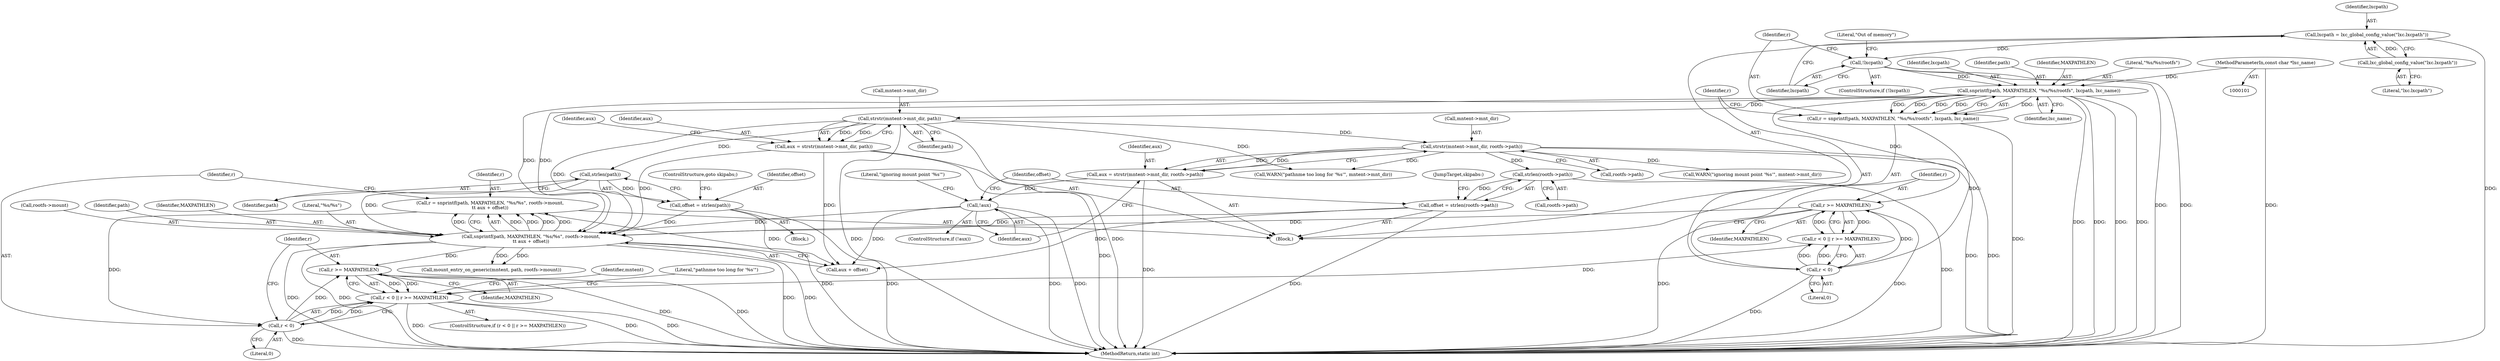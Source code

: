 digraph "0_lxc_592fd47a6245508b79fe6ac819fe6d3b2c1289be_6@API" {
"1000188" [label="(Call,r = snprintf(path, MAXPATHLEN, \"%s/%s\", rootfs->mount,\n\t\t aux + offset))"];
"1000190" [label="(Call,snprintf(path, MAXPATHLEN, \"%s/%s\", rootfs->mount,\n\t\t aux + offset))"];
"1000147" [label="(Call,strstr(mntent->mnt_dir, path))"];
"1000130" [label="(Call,snprintf(path, MAXPATHLEN, \"%s/%s/rootfs\", lxcpath, lxc_name))"];
"1000120" [label="(Call,!lxcpath)"];
"1000115" [label="(Call,lxcpath = lxc_global_config_value(\"lxc.lxcpath\"))"];
"1000117" [label="(Call,lxc_global_config_value(\"lxc.lxcpath\"))"];
"1000104" [label="(MethodParameterIn,const char *lxc_name)"];
"1000157" [label="(Call,strlen(path))"];
"1000141" [label="(Call,r >= MAXPATHLEN)"];
"1000138" [label="(Call,r < 0)"];
"1000128" [label="(Call,r = snprintf(path, MAXPATHLEN, \"%s/%s/rootfs\", lxcpath, lxc_name))"];
"1000171" [label="(Call,!aux)"];
"1000161" [label="(Call,aux = strstr(mntent->mnt_dir, rootfs->path))"];
"1000163" [label="(Call,strstr(mntent->mnt_dir, rootfs->path))"];
"1000145" [label="(Call,aux = strstr(mntent->mnt_dir, path))"];
"1000181" [label="(Call,offset = strlen(rootfs->path))"];
"1000183" [label="(Call,strlen(rootfs->path))"];
"1000155" [label="(Call,offset = strlen(path))"];
"1000202" [label="(Call,r < 0)"];
"1000201" [label="(Call,r < 0 || r >= MAXPATHLEN)"];
"1000205" [label="(Call,r >= MAXPATHLEN)"];
"1000162" [label="(Identifier,aux)"];
"1000200" [label="(ControlStructure,if (r < 0 || r >= MAXPATHLEN))"];
"1000104" [label="(MethodParameterIn,const char *lxc_name)"];
"1000105" [label="(Block,)"];
"1000194" [label="(Call,rootfs->mount)"];
"1000205" [label="(Call,r >= MAXPATHLEN)"];
"1000116" [label="(Identifier,lxcpath)"];
"1000145" [label="(Call,aux = strstr(mntent->mnt_dir, path))"];
"1000153" [label="(Identifier,aux)"];
"1000171" [label="(Call,!aux)"];
"1000135" [label="(Identifier,lxc_name)"];
"1000159" [label="(ControlStructure,goto skipabs;)"];
"1000181" [label="(Call,offset = strlen(rootfs->path))"];
"1000124" [label="(Literal,\"Out of memory\")"];
"1000143" [label="(Identifier,MAXPATHLEN)"];
"1000163" [label="(Call,strstr(mntent->mnt_dir, rootfs->path))"];
"1000154" [label="(Block,)"];
"1000133" [label="(Literal,\"%s/%s/rootfs\")"];
"1000191" [label="(Identifier,path)"];
"1000119" [label="(ControlStructure,if (!lxcpath))"];
"1000161" [label="(Call,aux = strstr(mntent->mnt_dir, rootfs->path))"];
"1000170" [label="(ControlStructure,if (!aux))"];
"1000167" [label="(Call,rootfs->path)"];
"1000164" [label="(Call,mntent->mnt_dir)"];
"1000134" [label="(Identifier,lxcpath)"];
"1000158" [label="(Identifier,path)"];
"1000183" [label="(Call,strlen(rootfs->path))"];
"1000138" [label="(Call,r < 0)"];
"1000120" [label="(Call,!lxcpath)"];
"1000189" [label="(Identifier,r)"];
"1000129" [label="(Identifier,r)"];
"1000201" [label="(Call,r < 0 || r >= MAXPATHLEN)"];
"1000187" [label="(JumpTarget,skipabs:)"];
"1000174" [label="(Call,WARN(\"ignoring mount point '%s'\", mntent->mnt_dir))"];
"1000155" [label="(Call,offset = strlen(path))"];
"1000224" [label="(MethodReturn,static int)"];
"1000147" [label="(Call,strstr(mntent->mnt_dir, path))"];
"1000148" [label="(Call,mntent->mnt_dir)"];
"1000121" [label="(Identifier,lxcpath)"];
"1000192" [label="(Identifier,MAXPATHLEN)"];
"1000151" [label="(Identifier,path)"];
"1000219" [label="(Identifier,mntent)"];
"1000131" [label="(Identifier,path)"];
"1000117" [label="(Call,lxc_global_config_value(\"lxc.lxcpath\"))"];
"1000139" [label="(Identifier,r)"];
"1000128" [label="(Call,r = snprintf(path, MAXPATHLEN, \"%s/%s/rootfs\", lxcpath, lxc_name))"];
"1000146" [label="(Identifier,aux)"];
"1000157" [label="(Call,strlen(path))"];
"1000188" [label="(Call,r = snprintf(path, MAXPATHLEN, \"%s/%s\", rootfs->mount,\n\t\t aux + offset))"];
"1000190" [label="(Call,snprintf(path, MAXPATHLEN, \"%s/%s\", rootfs->mount,\n\t\t aux + offset))"];
"1000175" [label="(Literal,\"ignoring mount point '%s'\")"];
"1000202" [label="(Call,r < 0)"];
"1000207" [label="(Identifier,MAXPATHLEN)"];
"1000209" [label="(Call,WARN(\"pathnme too long for '%s'\", mntent->mnt_dir))"];
"1000140" [label="(Literal,0)"];
"1000218" [label="(Call,mount_entry_on_generic(mntent, path, rootfs->mount))"];
"1000197" [label="(Call,aux + offset)"];
"1000142" [label="(Identifier,r)"];
"1000193" [label="(Literal,\"%s/%s\")"];
"1000137" [label="(Call,r < 0 || r >= MAXPATHLEN)"];
"1000210" [label="(Literal,\"pathnme too long for '%s'\")"];
"1000182" [label="(Identifier,offset)"];
"1000172" [label="(Identifier,aux)"];
"1000184" [label="(Call,rootfs->path)"];
"1000203" [label="(Identifier,r)"];
"1000115" [label="(Call,lxcpath = lxc_global_config_value(\"lxc.lxcpath\"))"];
"1000156" [label="(Identifier,offset)"];
"1000141" [label="(Call,r >= MAXPATHLEN)"];
"1000130" [label="(Call,snprintf(path, MAXPATHLEN, \"%s/%s/rootfs\", lxcpath, lxc_name))"];
"1000118" [label="(Literal,\"lxc.lxcpath\")"];
"1000206" [label="(Identifier,r)"];
"1000204" [label="(Literal,0)"];
"1000132" [label="(Identifier,MAXPATHLEN)"];
"1000188" -> "1000105"  [label="AST: "];
"1000188" -> "1000190"  [label="CFG: "];
"1000189" -> "1000188"  [label="AST: "];
"1000190" -> "1000188"  [label="AST: "];
"1000203" -> "1000188"  [label="CFG: "];
"1000188" -> "1000224"  [label="DDG: "];
"1000190" -> "1000188"  [label="DDG: "];
"1000190" -> "1000188"  [label="DDG: "];
"1000190" -> "1000188"  [label="DDG: "];
"1000190" -> "1000188"  [label="DDG: "];
"1000190" -> "1000188"  [label="DDG: "];
"1000188" -> "1000202"  [label="DDG: "];
"1000190" -> "1000197"  [label="CFG: "];
"1000191" -> "1000190"  [label="AST: "];
"1000192" -> "1000190"  [label="AST: "];
"1000193" -> "1000190"  [label="AST: "];
"1000194" -> "1000190"  [label="AST: "];
"1000197" -> "1000190"  [label="AST: "];
"1000190" -> "1000224"  [label="DDG: "];
"1000190" -> "1000224"  [label="DDG: "];
"1000190" -> "1000224"  [label="DDG: "];
"1000190" -> "1000224"  [label="DDG: "];
"1000147" -> "1000190"  [label="DDG: "];
"1000157" -> "1000190"  [label="DDG: "];
"1000130" -> "1000190"  [label="DDG: "];
"1000130" -> "1000190"  [label="DDG: "];
"1000141" -> "1000190"  [label="DDG: "];
"1000171" -> "1000190"  [label="DDG: "];
"1000145" -> "1000190"  [label="DDG: "];
"1000181" -> "1000190"  [label="DDG: "];
"1000155" -> "1000190"  [label="DDG: "];
"1000190" -> "1000205"  [label="DDG: "];
"1000190" -> "1000218"  [label="DDG: "];
"1000190" -> "1000218"  [label="DDG: "];
"1000147" -> "1000145"  [label="AST: "];
"1000147" -> "1000151"  [label="CFG: "];
"1000148" -> "1000147"  [label="AST: "];
"1000151" -> "1000147"  [label="AST: "];
"1000145" -> "1000147"  [label="CFG: "];
"1000147" -> "1000224"  [label="DDG: "];
"1000147" -> "1000224"  [label="DDG: "];
"1000147" -> "1000145"  [label="DDG: "];
"1000147" -> "1000145"  [label="DDG: "];
"1000130" -> "1000147"  [label="DDG: "];
"1000147" -> "1000157"  [label="DDG: "];
"1000147" -> "1000163"  [label="DDG: "];
"1000147" -> "1000209"  [label="DDG: "];
"1000130" -> "1000128"  [label="AST: "];
"1000130" -> "1000135"  [label="CFG: "];
"1000131" -> "1000130"  [label="AST: "];
"1000132" -> "1000130"  [label="AST: "];
"1000133" -> "1000130"  [label="AST: "];
"1000134" -> "1000130"  [label="AST: "];
"1000135" -> "1000130"  [label="AST: "];
"1000128" -> "1000130"  [label="CFG: "];
"1000130" -> "1000224"  [label="DDG: "];
"1000130" -> "1000224"  [label="DDG: "];
"1000130" -> "1000224"  [label="DDG: "];
"1000130" -> "1000224"  [label="DDG: "];
"1000130" -> "1000128"  [label="DDG: "];
"1000130" -> "1000128"  [label="DDG: "];
"1000130" -> "1000128"  [label="DDG: "];
"1000130" -> "1000128"  [label="DDG: "];
"1000130" -> "1000128"  [label="DDG: "];
"1000120" -> "1000130"  [label="DDG: "];
"1000104" -> "1000130"  [label="DDG: "];
"1000130" -> "1000141"  [label="DDG: "];
"1000120" -> "1000119"  [label="AST: "];
"1000120" -> "1000121"  [label="CFG: "];
"1000121" -> "1000120"  [label="AST: "];
"1000124" -> "1000120"  [label="CFG: "];
"1000129" -> "1000120"  [label="CFG: "];
"1000120" -> "1000224"  [label="DDG: "];
"1000120" -> "1000224"  [label="DDG: "];
"1000115" -> "1000120"  [label="DDG: "];
"1000115" -> "1000105"  [label="AST: "];
"1000115" -> "1000117"  [label="CFG: "];
"1000116" -> "1000115"  [label="AST: "];
"1000117" -> "1000115"  [label="AST: "];
"1000121" -> "1000115"  [label="CFG: "];
"1000115" -> "1000224"  [label="DDG: "];
"1000117" -> "1000115"  [label="DDG: "];
"1000117" -> "1000118"  [label="CFG: "];
"1000118" -> "1000117"  [label="AST: "];
"1000104" -> "1000101"  [label="AST: "];
"1000104" -> "1000224"  [label="DDG: "];
"1000157" -> "1000155"  [label="AST: "];
"1000157" -> "1000158"  [label="CFG: "];
"1000158" -> "1000157"  [label="AST: "];
"1000155" -> "1000157"  [label="CFG: "];
"1000157" -> "1000155"  [label="DDG: "];
"1000141" -> "1000137"  [label="AST: "];
"1000141" -> "1000143"  [label="CFG: "];
"1000142" -> "1000141"  [label="AST: "];
"1000143" -> "1000141"  [label="AST: "];
"1000137" -> "1000141"  [label="CFG: "];
"1000141" -> "1000224"  [label="DDG: "];
"1000141" -> "1000224"  [label="DDG: "];
"1000141" -> "1000137"  [label="DDG: "];
"1000141" -> "1000137"  [label="DDG: "];
"1000138" -> "1000141"  [label="DDG: "];
"1000138" -> "1000137"  [label="AST: "];
"1000138" -> "1000140"  [label="CFG: "];
"1000139" -> "1000138"  [label="AST: "];
"1000140" -> "1000138"  [label="AST: "];
"1000142" -> "1000138"  [label="CFG: "];
"1000137" -> "1000138"  [label="CFG: "];
"1000138" -> "1000224"  [label="DDG: "];
"1000138" -> "1000137"  [label="DDG: "];
"1000138" -> "1000137"  [label="DDG: "];
"1000128" -> "1000138"  [label="DDG: "];
"1000128" -> "1000105"  [label="AST: "];
"1000129" -> "1000128"  [label="AST: "];
"1000139" -> "1000128"  [label="CFG: "];
"1000128" -> "1000224"  [label="DDG: "];
"1000171" -> "1000170"  [label="AST: "];
"1000171" -> "1000172"  [label="CFG: "];
"1000172" -> "1000171"  [label="AST: "];
"1000175" -> "1000171"  [label="CFG: "];
"1000182" -> "1000171"  [label="CFG: "];
"1000171" -> "1000224"  [label="DDG: "];
"1000171" -> "1000224"  [label="DDG: "];
"1000161" -> "1000171"  [label="DDG: "];
"1000171" -> "1000197"  [label="DDG: "];
"1000161" -> "1000105"  [label="AST: "];
"1000161" -> "1000163"  [label="CFG: "];
"1000162" -> "1000161"  [label="AST: "];
"1000163" -> "1000161"  [label="AST: "];
"1000172" -> "1000161"  [label="CFG: "];
"1000161" -> "1000224"  [label="DDG: "];
"1000163" -> "1000161"  [label="DDG: "];
"1000163" -> "1000161"  [label="DDG: "];
"1000163" -> "1000167"  [label="CFG: "];
"1000164" -> "1000163"  [label="AST: "];
"1000167" -> "1000163"  [label="AST: "];
"1000163" -> "1000224"  [label="DDG: "];
"1000163" -> "1000224"  [label="DDG: "];
"1000163" -> "1000174"  [label="DDG: "];
"1000163" -> "1000183"  [label="DDG: "];
"1000163" -> "1000209"  [label="DDG: "];
"1000145" -> "1000105"  [label="AST: "];
"1000146" -> "1000145"  [label="AST: "];
"1000153" -> "1000145"  [label="CFG: "];
"1000145" -> "1000224"  [label="DDG: "];
"1000145" -> "1000197"  [label="DDG: "];
"1000181" -> "1000105"  [label="AST: "];
"1000181" -> "1000183"  [label="CFG: "];
"1000182" -> "1000181"  [label="AST: "];
"1000183" -> "1000181"  [label="AST: "];
"1000187" -> "1000181"  [label="CFG: "];
"1000181" -> "1000224"  [label="DDG: "];
"1000183" -> "1000181"  [label="DDG: "];
"1000181" -> "1000197"  [label="DDG: "];
"1000183" -> "1000184"  [label="CFG: "];
"1000184" -> "1000183"  [label="AST: "];
"1000183" -> "1000224"  [label="DDG: "];
"1000155" -> "1000154"  [label="AST: "];
"1000156" -> "1000155"  [label="AST: "];
"1000159" -> "1000155"  [label="CFG: "];
"1000155" -> "1000224"  [label="DDG: "];
"1000155" -> "1000197"  [label="DDG: "];
"1000202" -> "1000201"  [label="AST: "];
"1000202" -> "1000204"  [label="CFG: "];
"1000203" -> "1000202"  [label="AST: "];
"1000204" -> "1000202"  [label="AST: "];
"1000206" -> "1000202"  [label="CFG: "];
"1000201" -> "1000202"  [label="CFG: "];
"1000202" -> "1000224"  [label="DDG: "];
"1000202" -> "1000201"  [label="DDG: "];
"1000202" -> "1000201"  [label="DDG: "];
"1000202" -> "1000205"  [label="DDG: "];
"1000201" -> "1000200"  [label="AST: "];
"1000201" -> "1000205"  [label="CFG: "];
"1000205" -> "1000201"  [label="AST: "];
"1000210" -> "1000201"  [label="CFG: "];
"1000219" -> "1000201"  [label="CFG: "];
"1000201" -> "1000224"  [label="DDG: "];
"1000201" -> "1000224"  [label="DDG: "];
"1000201" -> "1000224"  [label="DDG: "];
"1000137" -> "1000201"  [label="DDG: "];
"1000205" -> "1000201"  [label="DDG: "];
"1000205" -> "1000201"  [label="DDG: "];
"1000205" -> "1000207"  [label="CFG: "];
"1000206" -> "1000205"  [label="AST: "];
"1000207" -> "1000205"  [label="AST: "];
"1000205" -> "1000224"  [label="DDG: "];
"1000205" -> "1000224"  [label="DDG: "];
}
